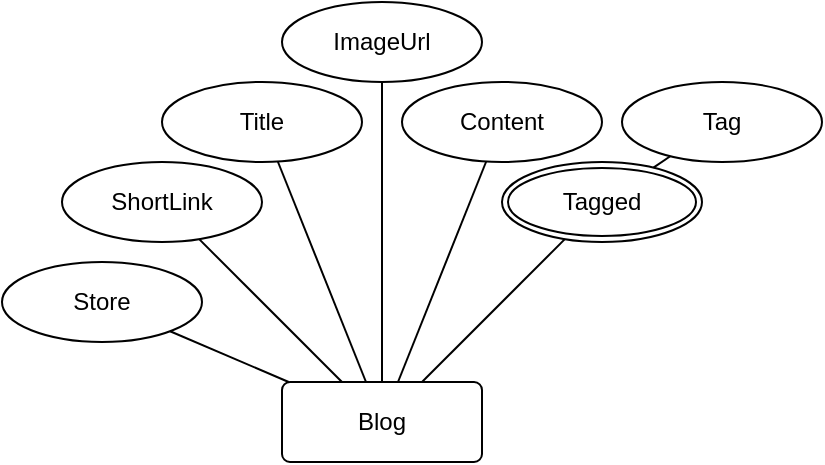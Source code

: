 <mxfile version="24.7.17">
  <diagram name="Page-1" id="o6vSyPcjDOaxuYCjIxF7">
    <mxGraphModel dx="1322" dy="684" grid="1" gridSize="10" guides="1" tooltips="1" connect="1" arrows="1" fold="1" page="1" pageScale="1" pageWidth="850" pageHeight="1100" math="0" shadow="0">
      <root>
        <mxCell id="0" />
        <mxCell id="1" parent="0" />
        <mxCell id="IXOmCLcOXvmBXaPwRsW8-1" value="Blog" style="rounded=1;arcSize=10;whiteSpace=wrap;html=1;align=center;" parent="1" vertex="1">
          <mxGeometry x="390" y="360" width="100" height="40" as="geometry" />
        </mxCell>
        <mxCell id="IXOmCLcOXvmBXaPwRsW8-2" value="Title" style="ellipse;whiteSpace=wrap;html=1;align=center;" parent="1" vertex="1">
          <mxGeometry x="330" y="210" width="100" height="40" as="geometry" />
        </mxCell>
        <mxCell id="IXOmCLcOXvmBXaPwRsW8-3" value="" style="endArrow=none;html=1;rounded=0;" parent="1" source="IXOmCLcOXvmBXaPwRsW8-2" target="IXOmCLcOXvmBXaPwRsW8-1" edge="1">
          <mxGeometry relative="1" as="geometry">
            <mxPoint x="360" y="310" as="sourcePoint" />
            <mxPoint x="520" y="310" as="targetPoint" />
          </mxGeometry>
        </mxCell>
        <mxCell id="IXOmCLcOXvmBXaPwRsW8-4" value="ImageUrl" style="ellipse;whiteSpace=wrap;html=1;align=center;" parent="1" vertex="1">
          <mxGeometry x="390" y="170" width="100" height="40" as="geometry" />
        </mxCell>
        <mxCell id="IXOmCLcOXvmBXaPwRsW8-5" value="" style="endArrow=none;html=1;rounded=0;" parent="1" source="IXOmCLcOXvmBXaPwRsW8-4" target="IXOmCLcOXvmBXaPwRsW8-1" edge="1">
          <mxGeometry relative="1" as="geometry">
            <mxPoint x="430" y="330" as="sourcePoint" />
            <mxPoint x="590" y="330" as="targetPoint" />
          </mxGeometry>
        </mxCell>
        <mxCell id="IXOmCLcOXvmBXaPwRsW8-6" value="Content" style="ellipse;whiteSpace=wrap;html=1;align=center;" parent="1" vertex="1">
          <mxGeometry x="450" y="210" width="100" height="40" as="geometry" />
        </mxCell>
        <mxCell id="IXOmCLcOXvmBXaPwRsW8-7" value="" style="endArrow=none;html=1;rounded=0;" parent="1" source="IXOmCLcOXvmBXaPwRsW8-6" target="IXOmCLcOXvmBXaPwRsW8-1" edge="1">
          <mxGeometry relative="1" as="geometry">
            <mxPoint x="520" y="320" as="sourcePoint" />
            <mxPoint x="680" y="320" as="targetPoint" />
          </mxGeometry>
        </mxCell>
        <mxCell id="IXOmCLcOXvmBXaPwRsW8-8" value="ShortLink" style="ellipse;whiteSpace=wrap;html=1;align=center;" parent="1" vertex="1">
          <mxGeometry x="280" y="250" width="100" height="40" as="geometry" />
        </mxCell>
        <mxCell id="IXOmCLcOXvmBXaPwRsW8-9" value="" style="endArrow=none;html=1;rounded=0;" parent="1" source="IXOmCLcOXvmBXaPwRsW8-8" target="IXOmCLcOXvmBXaPwRsW8-1" edge="1">
          <mxGeometry relative="1" as="geometry">
            <mxPoint x="380" y="380" as="sourcePoint" />
            <mxPoint x="540" y="380" as="targetPoint" />
          </mxGeometry>
        </mxCell>
        <mxCell id="IXOmCLcOXvmBXaPwRsW8-11" value="Tagged" style="ellipse;shape=doubleEllipse;margin=3;whiteSpace=wrap;html=1;align=center;" parent="1" vertex="1">
          <mxGeometry x="500" y="250" width="100" height="40" as="geometry" />
        </mxCell>
        <mxCell id="IXOmCLcOXvmBXaPwRsW8-12" value="" style="endArrow=none;html=1;rounded=0;" parent="1" source="IXOmCLcOXvmBXaPwRsW8-11" target="IXOmCLcOXvmBXaPwRsW8-1" edge="1">
          <mxGeometry relative="1" as="geometry">
            <mxPoint x="570" y="340" as="sourcePoint" />
            <mxPoint x="730" y="340" as="targetPoint" />
          </mxGeometry>
        </mxCell>
        <mxCell id="IXOmCLcOXvmBXaPwRsW8-13" value="Tag" style="ellipse;whiteSpace=wrap;html=1;align=center;" parent="1" vertex="1">
          <mxGeometry x="560" y="210" width="100" height="40" as="geometry" />
        </mxCell>
        <mxCell id="IXOmCLcOXvmBXaPwRsW8-14" value="" style="endArrow=none;html=1;rounded=0;" parent="1" source="IXOmCLcOXvmBXaPwRsW8-13" target="IXOmCLcOXvmBXaPwRsW8-11" edge="1">
          <mxGeometry relative="1" as="geometry">
            <mxPoint x="630" y="310" as="sourcePoint" />
            <mxPoint x="790" y="310" as="targetPoint" />
          </mxGeometry>
        </mxCell>
        <mxCell id="b4SJfRY7JKyJI0K4Y-rF-1" value="Store" style="ellipse;whiteSpace=wrap;html=1;align=center;" vertex="1" parent="1">
          <mxGeometry x="250" y="300" width="100" height="40" as="geometry" />
        </mxCell>
        <mxCell id="b4SJfRY7JKyJI0K4Y-rF-2" value="" style="endArrow=none;html=1;rounded=0;" edge="1" parent="1" source="b4SJfRY7JKyJI0K4Y-rF-1" target="IXOmCLcOXvmBXaPwRsW8-1">
          <mxGeometry relative="1" as="geometry">
            <mxPoint x="350" y="390" as="sourcePoint" />
            <mxPoint x="510" y="390" as="targetPoint" />
          </mxGeometry>
        </mxCell>
      </root>
    </mxGraphModel>
  </diagram>
</mxfile>
